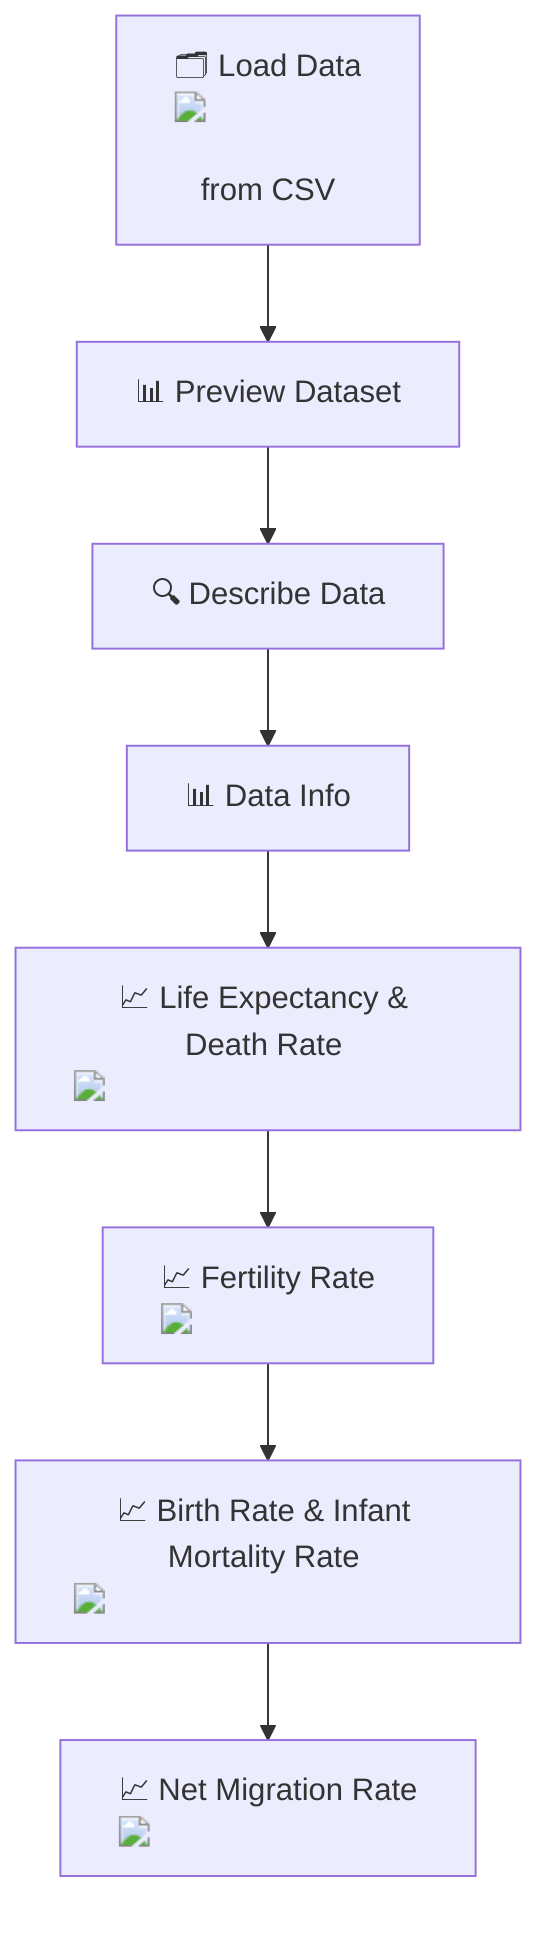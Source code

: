 flowchart TD
    A["🗂️ Load Data <img src='file.svg'/> <br/> from CSV"] --> B["📊 Preview Dataset"]
    B --> C["🔍 Describe Data"]
    C --> D["📊 Data Info"]
    D --> E["📈 Life Expectancy & Death Rate <img src='lineplot_template.svg'/>"]
    E --> F["📈 Fertility Rate <img src='lineplot_template.svg'/>"]
    F --> G["📈 Birth Rate & Infant Mortality Rate <img src='lineplot_template.svg'/>"]
    G --> H["📈 Net Migration Rate <img src='lineplot_template.svg'/>"]